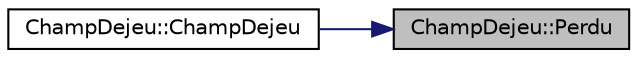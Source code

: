 digraph "ChampDejeu::Perdu"
{
 // LATEX_PDF_SIZE
  edge [fontname="Helvetica",fontsize="10",labelfontname="Helvetica",labelfontsize="10"];
  node [fontname="Helvetica",fontsize="10",shape=record];
  rankdir="RL";
  Node1 [label="ChampDejeu::Perdu",height=0.2,width=0.4,color="black", fillcolor="grey75", style="filled", fontcolor="black",tooltip=" "];
  Node1 -> Node2 [dir="back",color="midnightblue",fontsize="10",style="solid",fontname="Helvetica"];
  Node2 [label="ChampDejeu::ChampDejeu",height=0.2,width=0.4,color="black", fillcolor="white", style="filled",URL="$class_champ_dejeu.html#a887031dceb90c1fd1f7dcb8cd6e9cf4d",tooltip=" "];
}

